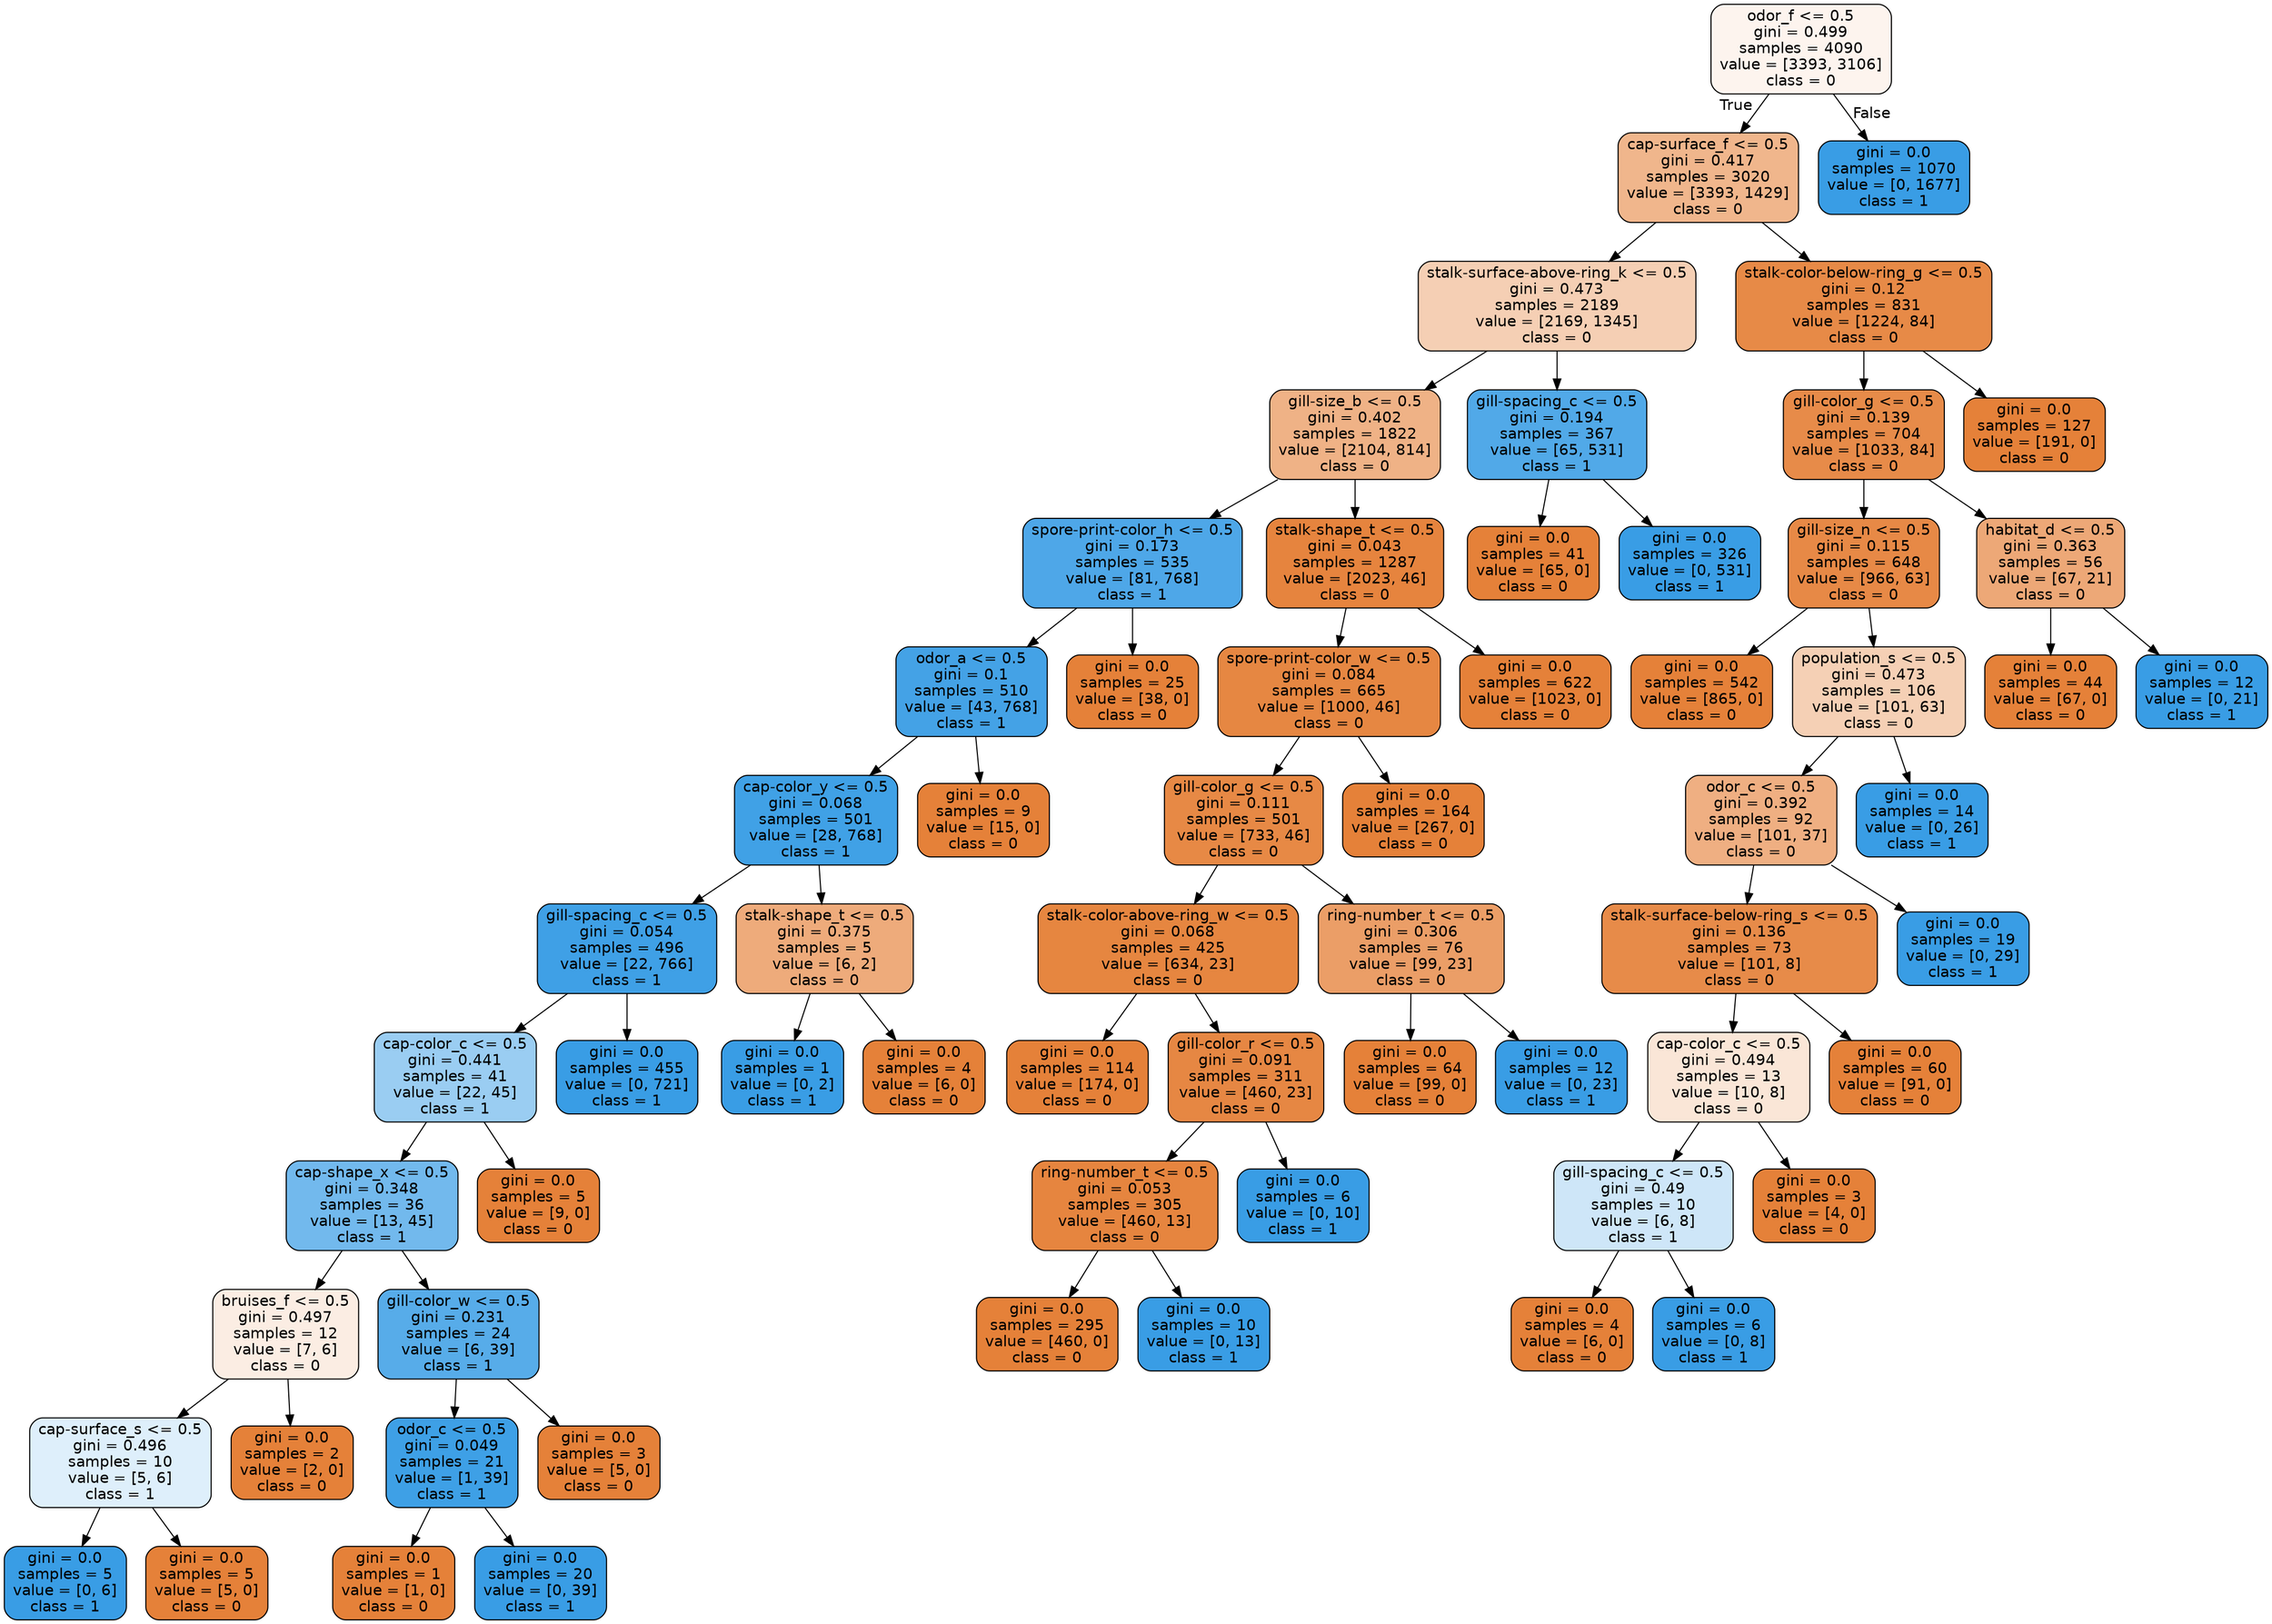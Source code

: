 digraph Tree {
node [shape=box, style="filled, rounded", color="black", fontname="helvetica"] ;
edge [fontname="helvetica"] ;
0 [label="odor_f <= 0.5\ngini = 0.499\nsamples = 4090\nvalue = [3393, 3106]\nclass = 0", fillcolor="#fdf4ee"] ;
1 [label="cap-surface_f <= 0.5\ngini = 0.417\nsamples = 3020\nvalue = [3393, 1429]\nclass = 0", fillcolor="#f0b68c"] ;
0 -> 1 [labeldistance=2.5, labelangle=45, headlabel="True"] ;
2 [label="stalk-surface-above-ring_k <= 0.5\ngini = 0.473\nsamples = 2189\nvalue = [2169, 1345]\nclass = 0", fillcolor="#f5cfb4"] ;
1 -> 2 ;
3 [label="gill-size_b <= 0.5\ngini = 0.402\nsamples = 1822\nvalue = [2104, 814]\nclass = 0", fillcolor="#efb286"] ;
2 -> 3 ;
4 [label="spore-print-color_h <= 0.5\ngini = 0.173\nsamples = 535\nvalue = [81, 768]\nclass = 1", fillcolor="#4ea7e8"] ;
3 -> 4 ;
5 [label="odor_a <= 0.5\ngini = 0.1\nsamples = 510\nvalue = [43, 768]\nclass = 1", fillcolor="#44a2e6"] ;
4 -> 5 ;
6 [label="cap-color_y <= 0.5\ngini = 0.068\nsamples = 501\nvalue = [28, 768]\nclass = 1", fillcolor="#40a1e6"] ;
5 -> 6 ;
7 [label="gill-spacing_c <= 0.5\ngini = 0.054\nsamples = 496\nvalue = [22, 766]\nclass = 1", fillcolor="#3fa0e6"] ;
6 -> 7 ;
8 [label="cap-color_c <= 0.5\ngini = 0.441\nsamples = 41\nvalue = [22, 45]\nclass = 1", fillcolor="#9acdf2"] ;
7 -> 8 ;
9 [label="cap-shape_x <= 0.5\ngini = 0.348\nsamples = 36\nvalue = [13, 45]\nclass = 1", fillcolor="#72b9ed"] ;
8 -> 9 ;
10 [label="bruises_f <= 0.5\ngini = 0.497\nsamples = 12\nvalue = [7, 6]\nclass = 0", fillcolor="#fbede3"] ;
9 -> 10 ;
11 [label="cap-surface_s <= 0.5\ngini = 0.496\nsamples = 10\nvalue = [5, 6]\nclass = 1", fillcolor="#deeffb"] ;
10 -> 11 ;
12 [label="gini = 0.0\nsamples = 5\nvalue = [0, 6]\nclass = 1", fillcolor="#399de5"] ;
11 -> 12 ;
13 [label="gini = 0.0\nsamples = 5\nvalue = [5, 0]\nclass = 0", fillcolor="#e58139"] ;
11 -> 13 ;
14 [label="gini = 0.0\nsamples = 2\nvalue = [2, 0]\nclass = 0", fillcolor="#e58139"] ;
10 -> 14 ;
15 [label="gill-color_w <= 0.5\ngini = 0.231\nsamples = 24\nvalue = [6, 39]\nclass = 1", fillcolor="#57ace9"] ;
9 -> 15 ;
16 [label="odor_c <= 0.5\ngini = 0.049\nsamples = 21\nvalue = [1, 39]\nclass = 1", fillcolor="#3ea0e6"] ;
15 -> 16 ;
17 [label="gini = 0.0\nsamples = 1\nvalue = [1, 0]\nclass = 0", fillcolor="#e58139"] ;
16 -> 17 ;
18 [label="gini = 0.0\nsamples = 20\nvalue = [0, 39]\nclass = 1", fillcolor="#399de5"] ;
16 -> 18 ;
19 [label="gini = 0.0\nsamples = 3\nvalue = [5, 0]\nclass = 0", fillcolor="#e58139"] ;
15 -> 19 ;
20 [label="gini = 0.0\nsamples = 5\nvalue = [9, 0]\nclass = 0", fillcolor="#e58139"] ;
8 -> 20 ;
21 [label="gini = 0.0\nsamples = 455\nvalue = [0, 721]\nclass = 1", fillcolor="#399de5"] ;
7 -> 21 ;
22 [label="stalk-shape_t <= 0.5\ngini = 0.375\nsamples = 5\nvalue = [6, 2]\nclass = 0", fillcolor="#eeab7b"] ;
6 -> 22 ;
23 [label="gini = 0.0\nsamples = 1\nvalue = [0, 2]\nclass = 1", fillcolor="#399de5"] ;
22 -> 23 ;
24 [label="gini = 0.0\nsamples = 4\nvalue = [6, 0]\nclass = 0", fillcolor="#e58139"] ;
22 -> 24 ;
25 [label="gini = 0.0\nsamples = 9\nvalue = [15, 0]\nclass = 0", fillcolor="#e58139"] ;
5 -> 25 ;
26 [label="gini = 0.0\nsamples = 25\nvalue = [38, 0]\nclass = 0", fillcolor="#e58139"] ;
4 -> 26 ;
27 [label="stalk-shape_t <= 0.5\ngini = 0.043\nsamples = 1287\nvalue = [2023, 46]\nclass = 0", fillcolor="#e6843e"] ;
3 -> 27 ;
28 [label="spore-print-color_w <= 0.5\ngini = 0.084\nsamples = 665\nvalue = [1000, 46]\nclass = 0", fillcolor="#e68742"] ;
27 -> 28 ;
29 [label="gill-color_g <= 0.5\ngini = 0.111\nsamples = 501\nvalue = [733, 46]\nclass = 0", fillcolor="#e78945"] ;
28 -> 29 ;
30 [label="stalk-color-above-ring_w <= 0.5\ngini = 0.068\nsamples = 425\nvalue = [634, 23]\nclass = 0", fillcolor="#e68640"] ;
29 -> 30 ;
31 [label="gini = 0.0\nsamples = 114\nvalue = [174, 0]\nclass = 0", fillcolor="#e58139"] ;
30 -> 31 ;
32 [label="gill-color_r <= 0.5\ngini = 0.091\nsamples = 311\nvalue = [460, 23]\nclass = 0", fillcolor="#e68743"] ;
30 -> 32 ;
33 [label="ring-number_t <= 0.5\ngini = 0.053\nsamples = 305\nvalue = [460, 13]\nclass = 0", fillcolor="#e6853f"] ;
32 -> 33 ;
34 [label="gini = 0.0\nsamples = 295\nvalue = [460, 0]\nclass = 0", fillcolor="#e58139"] ;
33 -> 34 ;
35 [label="gini = 0.0\nsamples = 10\nvalue = [0, 13]\nclass = 1", fillcolor="#399de5"] ;
33 -> 35 ;
36 [label="gini = 0.0\nsamples = 6\nvalue = [0, 10]\nclass = 1", fillcolor="#399de5"] ;
32 -> 36 ;
37 [label="ring-number_t <= 0.5\ngini = 0.306\nsamples = 76\nvalue = [99, 23]\nclass = 0", fillcolor="#eb9e67"] ;
29 -> 37 ;
38 [label="gini = 0.0\nsamples = 64\nvalue = [99, 0]\nclass = 0", fillcolor="#e58139"] ;
37 -> 38 ;
39 [label="gini = 0.0\nsamples = 12\nvalue = [0, 23]\nclass = 1", fillcolor="#399de5"] ;
37 -> 39 ;
40 [label="gini = 0.0\nsamples = 164\nvalue = [267, 0]\nclass = 0", fillcolor="#e58139"] ;
28 -> 40 ;
41 [label="gini = 0.0\nsamples = 622\nvalue = [1023, 0]\nclass = 0", fillcolor="#e58139"] ;
27 -> 41 ;
42 [label="gill-spacing_c <= 0.5\ngini = 0.194\nsamples = 367\nvalue = [65, 531]\nclass = 1", fillcolor="#51a9e8"] ;
2 -> 42 ;
43 [label="gini = 0.0\nsamples = 41\nvalue = [65, 0]\nclass = 0", fillcolor="#e58139"] ;
42 -> 43 ;
44 [label="gini = 0.0\nsamples = 326\nvalue = [0, 531]\nclass = 1", fillcolor="#399de5"] ;
42 -> 44 ;
45 [label="stalk-color-below-ring_g <= 0.5\ngini = 0.12\nsamples = 831\nvalue = [1224, 84]\nclass = 0", fillcolor="#e78a47"] ;
1 -> 45 ;
46 [label="gill-color_g <= 0.5\ngini = 0.139\nsamples = 704\nvalue = [1033, 84]\nclass = 0", fillcolor="#e78b49"] ;
45 -> 46 ;
47 [label="gill-size_n <= 0.5\ngini = 0.115\nsamples = 648\nvalue = [966, 63]\nclass = 0", fillcolor="#e78946"] ;
46 -> 47 ;
48 [label="gini = 0.0\nsamples = 542\nvalue = [865, 0]\nclass = 0", fillcolor="#e58139"] ;
47 -> 48 ;
49 [label="population_s <= 0.5\ngini = 0.473\nsamples = 106\nvalue = [101, 63]\nclass = 0", fillcolor="#f5d0b5"] ;
47 -> 49 ;
50 [label="odor_c <= 0.5\ngini = 0.392\nsamples = 92\nvalue = [101, 37]\nclass = 0", fillcolor="#efaf82"] ;
49 -> 50 ;
51 [label="stalk-surface-below-ring_s <= 0.5\ngini = 0.136\nsamples = 73\nvalue = [101, 8]\nclass = 0", fillcolor="#e78b49"] ;
50 -> 51 ;
52 [label="cap-color_c <= 0.5\ngini = 0.494\nsamples = 13\nvalue = [10, 8]\nclass = 0", fillcolor="#fae6d7"] ;
51 -> 52 ;
53 [label="gill-spacing_c <= 0.5\ngini = 0.49\nsamples = 10\nvalue = [6, 8]\nclass = 1", fillcolor="#cee6f8"] ;
52 -> 53 ;
54 [label="gini = 0.0\nsamples = 4\nvalue = [6, 0]\nclass = 0", fillcolor="#e58139"] ;
53 -> 54 ;
55 [label="gini = 0.0\nsamples = 6\nvalue = [0, 8]\nclass = 1", fillcolor="#399de5"] ;
53 -> 55 ;
56 [label="gini = 0.0\nsamples = 3\nvalue = [4, 0]\nclass = 0", fillcolor="#e58139"] ;
52 -> 56 ;
57 [label="gini = 0.0\nsamples = 60\nvalue = [91, 0]\nclass = 0", fillcolor="#e58139"] ;
51 -> 57 ;
58 [label="gini = 0.0\nsamples = 19\nvalue = [0, 29]\nclass = 1", fillcolor="#399de5"] ;
50 -> 58 ;
59 [label="gini = 0.0\nsamples = 14\nvalue = [0, 26]\nclass = 1", fillcolor="#399de5"] ;
49 -> 59 ;
60 [label="habitat_d <= 0.5\ngini = 0.363\nsamples = 56\nvalue = [67, 21]\nclass = 0", fillcolor="#eda877"] ;
46 -> 60 ;
61 [label="gini = 0.0\nsamples = 44\nvalue = [67, 0]\nclass = 0", fillcolor="#e58139"] ;
60 -> 61 ;
62 [label="gini = 0.0\nsamples = 12\nvalue = [0, 21]\nclass = 1", fillcolor="#399de5"] ;
60 -> 62 ;
63 [label="gini = 0.0\nsamples = 127\nvalue = [191, 0]\nclass = 0", fillcolor="#e58139"] ;
45 -> 63 ;
64 [label="gini = 0.0\nsamples = 1070\nvalue = [0, 1677]\nclass = 1", fillcolor="#399de5"] ;
0 -> 64 [labeldistance=2.5, labelangle=-45, headlabel="False"] ;
}